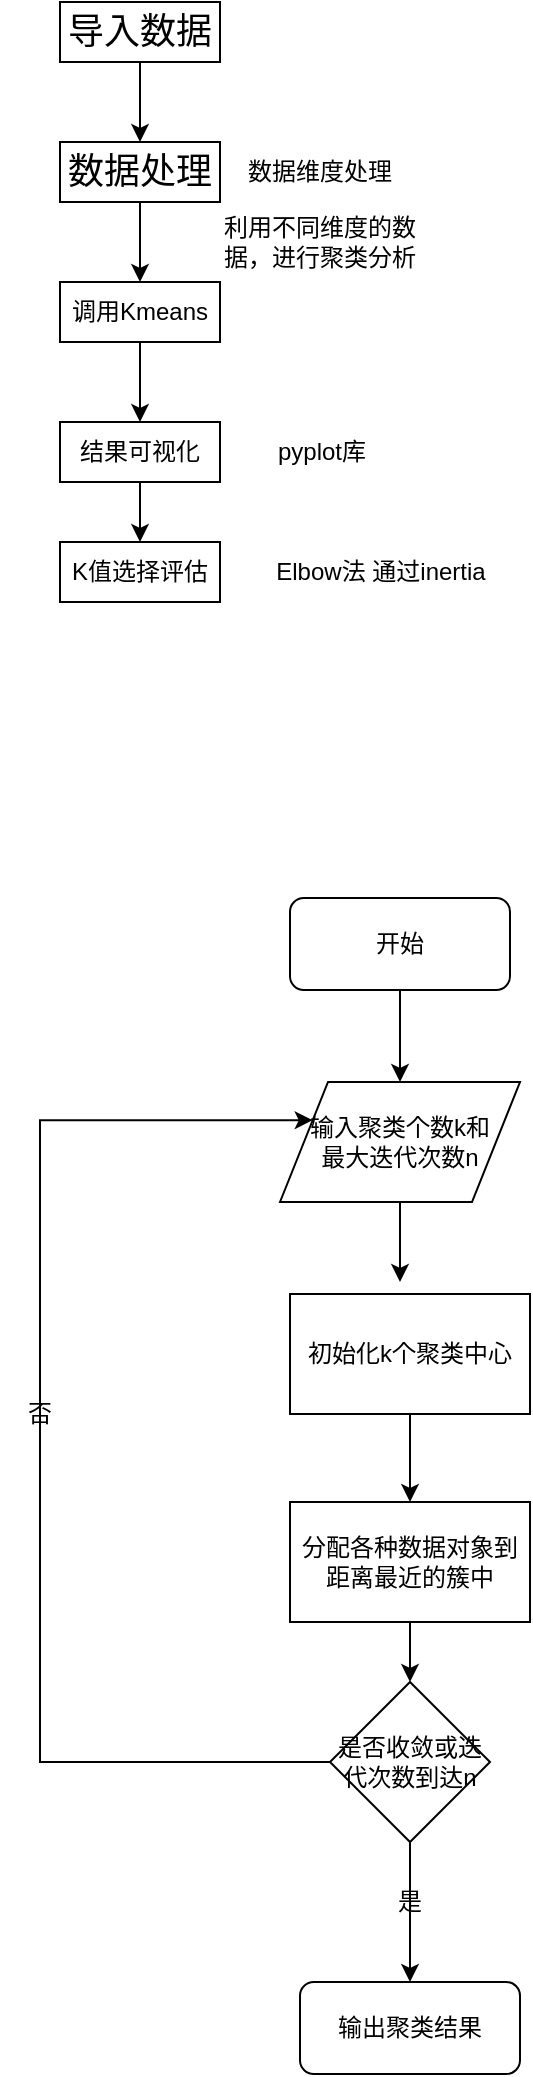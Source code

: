 <mxfile version="12.2.4"><diagram id="g67OCjizWzAlGuCtBPu0"><mxGraphModel dx="1270" dy="867" grid="0" gridSize="10" guides="1" tooltips="1" connect="1" arrows="1" fold="1" page="1" pageScale="1" pageWidth="827" pageHeight="1169" math="0" shadow="0"><root><mxCell id="0"/><mxCell id="1" parent="0"/><mxCell id="3" style="edgeStyle=orthogonalEdgeStyle;rounded=0;orthogonalLoop=1;jettySize=auto;html=1;" edge="1" parent="1" source="2"><mxGeometry relative="1" as="geometry"><mxPoint x="230" y="160" as="targetPoint"/></mxGeometry></mxCell><mxCell id="2" value="&lt;font style=&quot;font-size: 18px&quot;&gt;导入数据&lt;/font&gt;" style="rounded=0;whiteSpace=wrap;html=1;" vertex="1" parent="1"><mxGeometry x="190" y="90" width="80" height="30" as="geometry"/></mxCell><mxCell id="8" style="edgeStyle=orthogonalEdgeStyle;rounded=0;orthogonalLoop=1;jettySize=auto;html=1;entryX=0.5;entryY=0;entryDx=0;entryDy=0;" edge="1" parent="1" source="4" target="7"><mxGeometry relative="1" as="geometry"/></mxCell><mxCell id="4" value="&lt;font style=&quot;font-size: 18px&quot;&gt;数据处理&lt;/font&gt;" style="rounded=0;whiteSpace=wrap;html=1;" vertex="1" parent="1"><mxGeometry x="190" y="160" width="80" height="30" as="geometry"/></mxCell><mxCell id="5" value="数据维度处理" style="text;html=1;strokeColor=none;fillColor=none;align=center;verticalAlign=middle;whiteSpace=wrap;rounded=0;" vertex="1" parent="1"><mxGeometry x="280" y="165" width="80" height="20" as="geometry"/></mxCell><mxCell id="10" style="edgeStyle=orthogonalEdgeStyle;rounded=0;orthogonalLoop=1;jettySize=auto;html=1;entryX=0.5;entryY=0;entryDx=0;entryDy=0;" edge="1" parent="1" source="7" target="9"><mxGeometry relative="1" as="geometry"/></mxCell><mxCell id="7" value="&lt;font style=&quot;font-size: 12px&quot;&gt;调用Kmeans&lt;/font&gt;" style="rounded=0;whiteSpace=wrap;html=1;" vertex="1" parent="1"><mxGeometry x="190" y="230" width="80" height="30" as="geometry"/></mxCell><mxCell id="12" style="edgeStyle=orthogonalEdgeStyle;rounded=0;orthogonalLoop=1;jettySize=auto;html=1;entryX=0.5;entryY=0;entryDx=0;entryDy=0;" edge="1" parent="1" source="9" target="11"><mxGeometry relative="1" as="geometry"/></mxCell><mxCell id="9" value="&lt;font style=&quot;font-size: 12px&quot;&gt;结果可视化&lt;/font&gt;" style="rounded=0;whiteSpace=wrap;html=1;" vertex="1" parent="1"><mxGeometry x="190" y="300" width="80" height="30" as="geometry"/></mxCell><mxCell id="11" value="K值选择评估" style="rounded=0;whiteSpace=wrap;html=1;" vertex="1" parent="1"><mxGeometry x="190" y="360" width="80" height="30" as="geometry"/></mxCell><mxCell id="13" value="Elbow法 通过inertia" style="text;html=1;strokeColor=none;fillColor=none;align=center;verticalAlign=middle;whiteSpace=wrap;rounded=0;" vertex="1" parent="1"><mxGeometry x="288" y="362.5" width="125" height="25" as="geometry"/></mxCell><mxCell id="18" value="利用不同维度的数据，进行聚类分析" style="text;html=1;strokeColor=none;fillColor=none;align=center;verticalAlign=middle;whiteSpace=wrap;rounded=0;" vertex="1" parent="1"><mxGeometry x="260" y="200" width="120" height="20" as="geometry"/></mxCell><mxCell id="19" value="pyplot库" style="text;html=1;strokeColor=none;fillColor=none;align=center;verticalAlign=middle;whiteSpace=wrap;rounded=0;" vertex="1" parent="1"><mxGeometry x="290.5" y="305" width="60" height="20" as="geometry"/></mxCell><mxCell id="29" style="edgeStyle=orthogonalEdgeStyle;rounded=0;orthogonalLoop=1;jettySize=auto;html=1;entryX=0.5;entryY=0;entryDx=0;entryDy=0;" edge="1" parent="1" source="23" target="24"><mxGeometry relative="1" as="geometry"/></mxCell><mxCell id="23" value="开始" style="rounded=1;whiteSpace=wrap;html=1;" vertex="1" parent="1"><mxGeometry x="305" y="538" width="110" height="46" as="geometry"/></mxCell><mxCell id="30" style="edgeStyle=orthogonalEdgeStyle;rounded=0;orthogonalLoop=1;jettySize=auto;html=1;" edge="1" parent="1" source="24"><mxGeometry relative="1" as="geometry"><mxPoint x="360" y="730" as="targetPoint"/></mxGeometry></mxCell><mxCell id="24" value="输入聚类个数k和&lt;br&gt;最大迭代次数n" style="shape=parallelogram;perimeter=parallelogramPerimeter;whiteSpace=wrap;html=1;" vertex="1" parent="1"><mxGeometry x="300" y="630" width="120" height="60" as="geometry"/></mxCell><mxCell id="31" style="edgeStyle=orthogonalEdgeStyle;rounded=0;orthogonalLoop=1;jettySize=auto;html=1;entryX=0.5;entryY=0;entryDx=0;entryDy=0;" edge="1" parent="1" source="25" target="26"><mxGeometry relative="1" as="geometry"/></mxCell><mxCell id="25" value="初始化k个聚类中心" style="rounded=0;whiteSpace=wrap;html=1;" vertex="1" parent="1"><mxGeometry x="305" y="736" width="120" height="60" as="geometry"/></mxCell><mxCell id="32" style="edgeStyle=orthogonalEdgeStyle;rounded=0;orthogonalLoop=1;jettySize=auto;html=1;entryX=0.5;entryY=0;entryDx=0;entryDy=0;" edge="1" parent="1" source="26" target="27"><mxGeometry relative="1" as="geometry"/></mxCell><mxCell id="26" value="分配各种数据对象到距离最近的簇中" style="rounded=0;whiteSpace=wrap;html=1;" vertex="1" parent="1"><mxGeometry x="305" y="840" width="120" height="60" as="geometry"/></mxCell><mxCell id="33" style="edgeStyle=orthogonalEdgeStyle;rounded=0;orthogonalLoop=1;jettySize=auto;html=1;entryX=0.5;entryY=0;entryDx=0;entryDy=0;" edge="1" parent="1" source="27" target="28"><mxGeometry relative="1" as="geometry"/></mxCell><mxCell id="34" style="edgeStyle=orthogonalEdgeStyle;rounded=0;orthogonalLoop=1;jettySize=auto;html=1;entryX=0;entryY=0.25;entryDx=0;entryDy=0;" edge="1" parent="1" source="27" target="24"><mxGeometry relative="1" as="geometry"><Array as="points"><mxPoint x="180" y="970"/><mxPoint x="180" y="649"/></Array></mxGeometry></mxCell><mxCell id="27" value="是否收敛或迭代次数到达n" style="rhombus;whiteSpace=wrap;html=1;" vertex="1" parent="1"><mxGeometry x="325" y="930" width="80" height="80" as="geometry"/></mxCell><mxCell id="28" value="输出聚类结果" style="rounded=1;whiteSpace=wrap;html=1;" vertex="1" parent="1"><mxGeometry x="310" y="1080" width="110" height="46" as="geometry"/></mxCell><mxCell id="35" value="是" style="text;html=1;strokeColor=none;fillColor=none;align=center;verticalAlign=middle;whiteSpace=wrap;rounded=0;" vertex="1" parent="1"><mxGeometry x="345" y="1030" width="40" height="20" as="geometry"/></mxCell><mxCell id="36" value="否" style="text;html=1;strokeColor=none;fillColor=none;align=center;verticalAlign=middle;whiteSpace=wrap;rounded=0;" vertex="1" parent="1"><mxGeometry x="160" y="786" width="40" height="20" as="geometry"/></mxCell></root></mxGraphModel></diagram></mxfile>